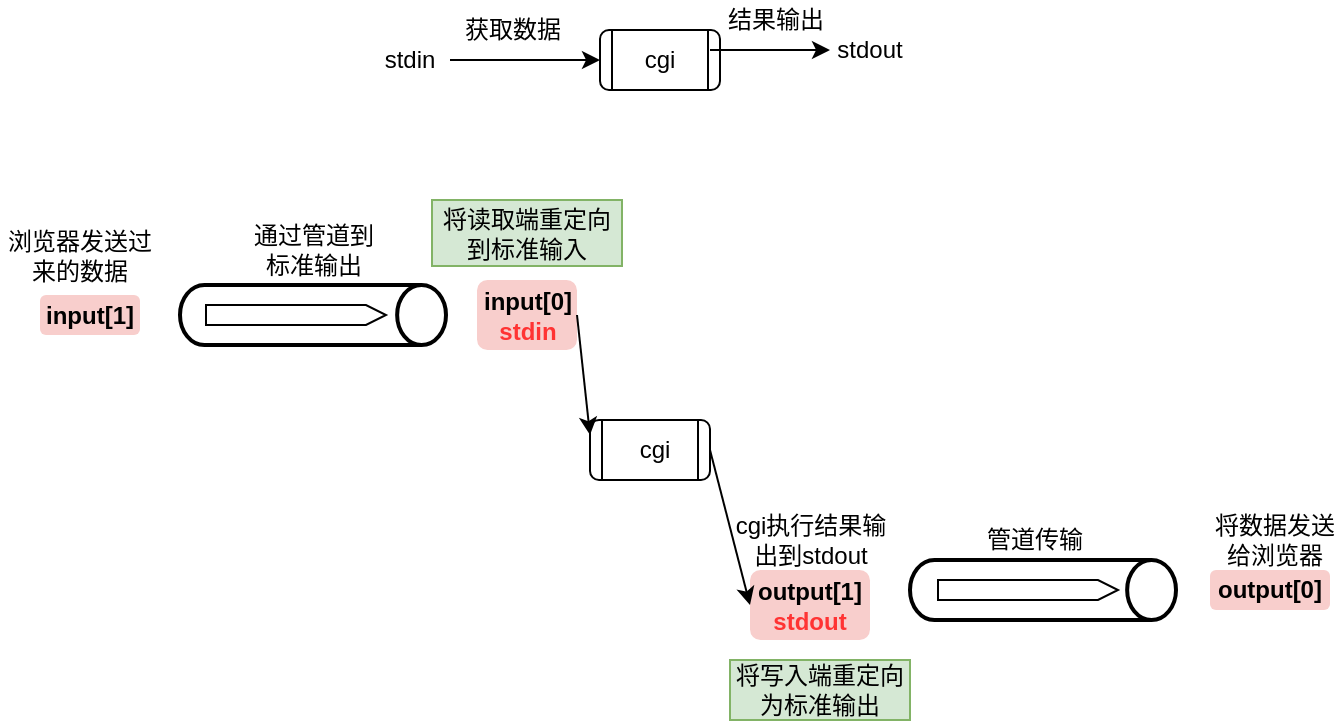 <mxfile version="12.1.9" type="device" pages="1"><diagram id="XnZ_1Wr1AS_zyvMHCfVD" name="第 1 页"><mxGraphModel dx="1408" dy="795" grid="1" gridSize="10" guides="1" tooltips="1" connect="1" arrows="1" fold="1" page="1" pageScale="1" pageWidth="827" pageHeight="1169" math="0" shadow="0"><root><mxCell id="0"/><mxCell id="1" parent="0"/><mxCell id="6C1ykdntiGRpzjRAvu7m-2" value="" style="strokeWidth=2;html=1;shape=mxgraph.flowchart.direct_data;whiteSpace=wrap;" vertex="1" parent="1"><mxGeometry x="168" y="212.5" width="133" height="30" as="geometry"/></mxCell><mxCell id="6C1ykdntiGRpzjRAvu7m-3" value="" style="html=1;shadow=0;dashed=0;align=center;verticalAlign=middle;shape=mxgraph.arrows2.arrow;dy=0;dx=10;notch=0;" vertex="1" parent="1"><mxGeometry x="181" y="222.5" width="90" height="10" as="geometry"/></mxCell><mxCell id="6C1ykdntiGRpzjRAvu7m-6" value="" style="strokeWidth=2;html=1;shape=mxgraph.flowchart.direct_data;whiteSpace=wrap;" vertex="1" parent="1"><mxGeometry x="533" y="350" width="133" height="30" as="geometry"/></mxCell><mxCell id="6C1ykdntiGRpzjRAvu7m-7" value="" style="html=1;shadow=0;dashed=0;align=center;verticalAlign=middle;shape=mxgraph.arrows2.arrow;dy=0;dx=10;notch=0;" vertex="1" parent="1"><mxGeometry x="547" y="360" width="90" height="10" as="geometry"/></mxCell><mxCell id="6C1ykdntiGRpzjRAvu7m-8" value="input[1]" style="text;html=1;strokeColor=none;fillColor=#f8cecc;align=center;verticalAlign=middle;whiteSpace=wrap;rounded=1;shadow=0;comic=0;glass=0;labelBackgroundColor=none;labelBorderColor=none;fontStyle=1" vertex="1" parent="1"><mxGeometry x="98" y="217.5" width="50" height="20" as="geometry"/></mxCell><mxCell id="6C1ykdntiGRpzjRAvu7m-10" value="input[0]&lt;br&gt;&lt;font color=&quot;#ff3333&quot;&gt;stdin&lt;/font&gt;" style="text;html=1;strokeColor=none;fillColor=#f8cecc;align=center;verticalAlign=middle;whiteSpace=wrap;rounded=1;shadow=0;comic=0;glass=0;labelBackgroundColor=none;labelBorderColor=none;fontStyle=1" vertex="1" parent="1"><mxGeometry x="316.5" y="210" width="50" height="35" as="geometry"/></mxCell><mxCell id="6C1ykdntiGRpzjRAvu7m-11" value="output[1]&lt;br&gt;&lt;font color=&quot;#ff3333&quot;&gt;stdout&lt;/font&gt;" style="text;html=1;strokeColor=none;fillColor=#f8cecc;align=center;verticalAlign=middle;whiteSpace=wrap;rounded=1;shadow=0;comic=0;glass=0;labelBackgroundColor=none;labelBorderColor=none;fontStyle=1" vertex="1" parent="1"><mxGeometry x="453" y="355" width="60" height="35" as="geometry"/></mxCell><mxCell id="6C1ykdntiGRpzjRAvu7m-13" value="output[0]" style="text;html=1;strokeColor=none;fillColor=#f8cecc;align=center;verticalAlign=middle;whiteSpace=wrap;rounded=1;shadow=0;comic=0;glass=0;labelBackgroundColor=none;labelBorderColor=none;fontStyle=1" vertex="1" parent="1"><mxGeometry x="683" y="355" width="60" height="20" as="geometry"/></mxCell><mxCell id="6C1ykdntiGRpzjRAvu7m-15" value="" style="shape=process;whiteSpace=wrap;html=1;backgroundOutline=1;rounded=1;shadow=0;glass=0;comic=0;labelBackgroundColor=none;" vertex="1" parent="1"><mxGeometry x="378" y="85" width="60" height="30" as="geometry"/></mxCell><mxCell id="6C1ykdntiGRpzjRAvu7m-16" value="cgi" style="text;html=1;strokeColor=none;fillColor=none;align=center;verticalAlign=middle;whiteSpace=wrap;rounded=0;shadow=0;glass=0;comic=0;labelBackgroundColor=none;" vertex="1" parent="1"><mxGeometry x="398" y="90" width="20" height="20" as="geometry"/></mxCell><mxCell id="6C1ykdntiGRpzjRAvu7m-17" value="stdin" style="text;html=1;strokeColor=none;fillColor=none;align=center;verticalAlign=middle;whiteSpace=wrap;rounded=0;shadow=0;glass=0;comic=0;labelBackgroundColor=none;" vertex="1" parent="1"><mxGeometry x="263" y="90" width="40" height="20" as="geometry"/></mxCell><mxCell id="6C1ykdntiGRpzjRAvu7m-21" value="" style="endArrow=classic;html=1;entryX=0;entryY=0.5;entryDx=0;entryDy=0;exitX=1;exitY=0.5;exitDx=0;exitDy=0;" edge="1" parent="1" source="6C1ykdntiGRpzjRAvu7m-17" target="6C1ykdntiGRpzjRAvu7m-15"><mxGeometry width="50" height="50" relative="1" as="geometry"><mxPoint x="323" y="100" as="sourcePoint"/><mxPoint x="393" y="155" as="targetPoint"/></mxGeometry></mxCell><mxCell id="6C1ykdntiGRpzjRAvu7m-22" value="" style="endArrow=classic;html=1;" edge="1" parent="1"><mxGeometry width="50" height="50" relative="1" as="geometry"><mxPoint x="433" y="95" as="sourcePoint"/><mxPoint x="493" y="95" as="targetPoint"/></mxGeometry></mxCell><mxCell id="6C1ykdntiGRpzjRAvu7m-23" value="stdout" style="text;html=1;strokeColor=none;fillColor=none;align=center;verticalAlign=middle;whiteSpace=wrap;rounded=0;shadow=0;glass=0;comic=0;labelBackgroundColor=none;" vertex="1" parent="1"><mxGeometry x="493" y="85" width="40" height="20" as="geometry"/></mxCell><mxCell id="6C1ykdntiGRpzjRAvu7m-24" value="获取数据" style="text;html=1;strokeColor=none;fillColor=none;align=center;verticalAlign=middle;whiteSpace=wrap;rounded=0;shadow=0;glass=0;comic=0;labelBackgroundColor=none;" vertex="1" parent="1"><mxGeometry x="299.5" y="70" width="69" height="30" as="geometry"/></mxCell><mxCell id="6C1ykdntiGRpzjRAvu7m-25" value="结果输出" style="text;html=1;strokeColor=none;fillColor=none;align=center;verticalAlign=middle;whiteSpace=wrap;rounded=0;shadow=0;glass=0;comic=0;labelBackgroundColor=none;" vertex="1" parent="1"><mxGeometry x="438" y="70" width="56" height="20" as="geometry"/></mxCell><mxCell id="6C1ykdntiGRpzjRAvu7m-26" value="" style="shape=process;whiteSpace=wrap;html=1;backgroundOutline=1;rounded=1;shadow=0;glass=0;comic=0;labelBackgroundColor=none;" vertex="1" parent="1"><mxGeometry x="373" y="280" width="60" height="30" as="geometry"/></mxCell><mxCell id="6C1ykdntiGRpzjRAvu7m-27" value="cgi" style="text;html=1;strokeColor=none;fillColor=none;align=center;verticalAlign=middle;whiteSpace=wrap;rounded=0;shadow=0;glass=0;comic=0;labelBackgroundColor=none;" vertex="1" parent="1"><mxGeometry x="393" y="285" width="25" height="20" as="geometry"/></mxCell><mxCell id="6C1ykdntiGRpzjRAvu7m-28" value="" style="endArrow=classic;html=1;exitX=1;exitY=0.5;exitDx=0;exitDy=0;entryX=0;entryY=0.25;entryDx=0;entryDy=0;" edge="1" parent="1" source="6C1ykdntiGRpzjRAvu7m-10" target="6C1ykdntiGRpzjRAvu7m-26"><mxGeometry width="50" height="50" relative="1" as="geometry"><mxPoint x="98" y="460" as="sourcePoint"/><mxPoint x="148" y="410" as="targetPoint"/></mxGeometry></mxCell><mxCell id="6C1ykdntiGRpzjRAvu7m-29" value="" style="endArrow=classic;html=1;exitX=1;exitY=0.5;exitDx=0;exitDy=0;entryX=0;entryY=0.5;entryDx=0;entryDy=0;" edge="1" parent="1" source="6C1ykdntiGRpzjRAvu7m-26" target="6C1ykdntiGRpzjRAvu7m-11"><mxGeometry width="50" height="50" relative="1" as="geometry"><mxPoint x="98" y="460" as="sourcePoint"/><mxPoint x="148" y="410" as="targetPoint"/></mxGeometry></mxCell><mxCell id="6C1ykdntiGRpzjRAvu7m-30" value="浏览器发送过来的数据" style="text;html=1;strokeColor=none;fillColor=none;align=center;verticalAlign=middle;whiteSpace=wrap;rounded=0;shadow=0;glass=0;comic=0;labelBackgroundColor=none;" vertex="1" parent="1"><mxGeometry x="78" y="182.5" width="80" height="30" as="geometry"/></mxCell><mxCell id="6C1ykdntiGRpzjRAvu7m-31" value="通过管道到标准输出" style="text;html=1;strokeColor=none;fillColor=none;align=center;verticalAlign=middle;whiteSpace=wrap;rounded=0;shadow=0;glass=0;comic=0;labelBackgroundColor=none;" vertex="1" parent="1"><mxGeometry x="200.5" y="185" width="68" height="20" as="geometry"/></mxCell><mxCell id="6C1ykdntiGRpzjRAvu7m-32" value="将读取端重定向到标准输入" style="text;html=1;strokeColor=#82b366;fillColor=#d5e8d4;align=center;verticalAlign=middle;whiteSpace=wrap;rounded=0;shadow=0;glass=0;comic=0;labelBackgroundColor=none;" vertex="1" parent="1"><mxGeometry x="294" y="170" width="95" height="33" as="geometry"/></mxCell><mxCell id="6C1ykdntiGRpzjRAvu7m-33" value="cgi执行结果输出到stdout" style="text;html=1;strokeColor=none;fillColor=none;align=center;verticalAlign=middle;whiteSpace=wrap;rounded=0;shadow=0;glass=0;comic=0;labelBackgroundColor=none;" vertex="1" parent="1"><mxGeometry x="440.5" y="330" width="85" height="20" as="geometry"/></mxCell><mxCell id="6C1ykdntiGRpzjRAvu7m-34" value="将写入端重定向为标准输出" style="text;html=1;strokeColor=#82b366;fillColor=#d5e8d4;align=center;verticalAlign=middle;whiteSpace=wrap;rounded=0;shadow=0;glass=0;comic=0;labelBackgroundColor=none;" vertex="1" parent="1"><mxGeometry x="443" y="400" width="90" height="30" as="geometry"/></mxCell><mxCell id="6C1ykdntiGRpzjRAvu7m-35" value="管道传输" style="text;html=1;strokeColor=none;fillColor=none;align=center;verticalAlign=middle;whiteSpace=wrap;rounded=0;shadow=0;glass=0;comic=0;labelBackgroundColor=none;" vertex="1" parent="1"><mxGeometry x="563" y="330" width="65" height="20" as="geometry"/></mxCell><mxCell id="6C1ykdntiGRpzjRAvu7m-36" value="将数据发送给浏览器" style="text;html=1;strokeColor=none;fillColor=none;align=center;verticalAlign=middle;whiteSpace=wrap;rounded=0;shadow=0;glass=0;comic=0;labelBackgroundColor=none;" vertex="1" parent="1"><mxGeometry x="683" y="330" width="65" height="20" as="geometry"/></mxCell></root></mxGraphModel></diagram></mxfile>
